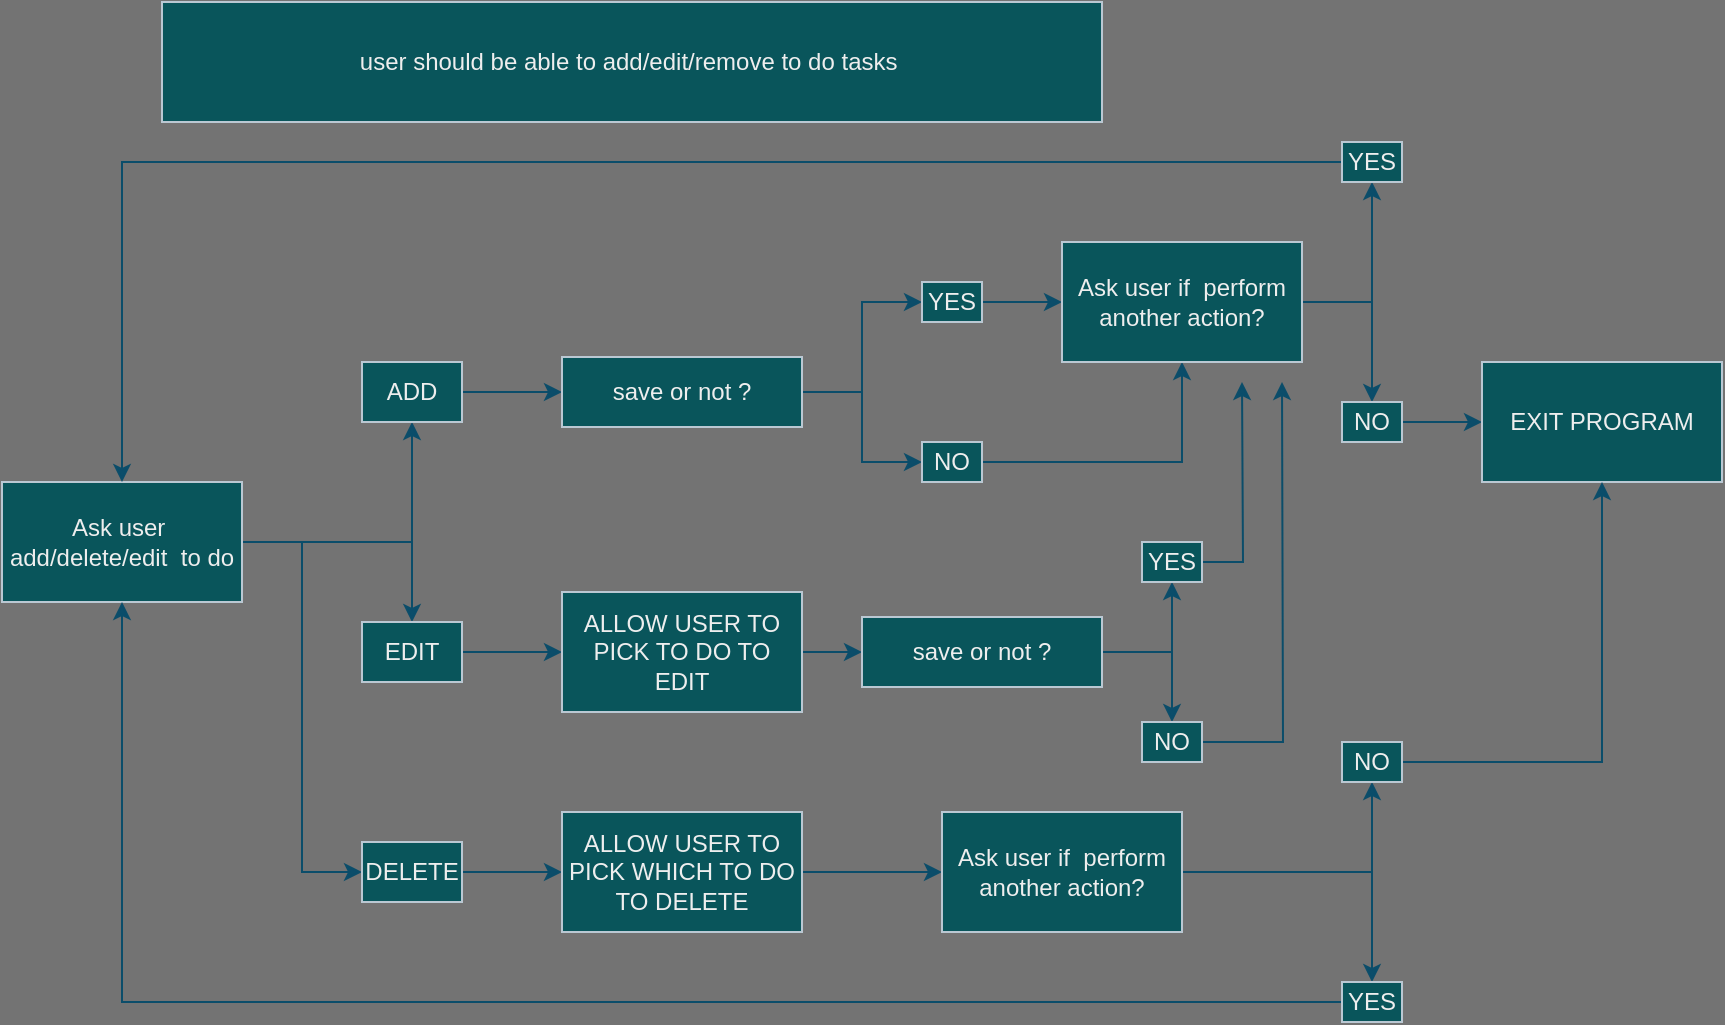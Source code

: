 <mxfile version="21.6.5" type="device">
  <diagram id="C5RBs43oDa-KdzZeNtuy" name="Page-1">
    <mxGraphModel dx="1781" dy="2914" grid="1" gridSize="10" guides="1" tooltips="1" connect="1" arrows="1" fold="1" page="1" pageScale="1" pageWidth="827" pageHeight="1169" background="#737373" math="0" shadow="0">
      <root>
        <mxCell id="WIyWlLk6GJQsqaUBKTNV-0" />
        <mxCell id="WIyWlLk6GJQsqaUBKTNV-1" parent="WIyWlLk6GJQsqaUBKTNV-0" />
        <mxCell id="fY6OHjRgQirvAC0cr960-19" value="user should be able to add/edit/remove to do tasks&amp;nbsp;" style="rounded=0;whiteSpace=wrap;html=1;labelBackgroundColor=none;fillColor=#09555B;strokeColor=#BAC8D3;fontColor=#EEEEEE;" vertex="1" parent="WIyWlLk6GJQsqaUBKTNV-1">
          <mxGeometry x="-660" y="-1710" width="470" height="60" as="geometry" />
        </mxCell>
        <mxCell id="fY6OHjRgQirvAC0cr960-30" style="edgeStyle=orthogonalEdgeStyle;rounded=0;orthogonalLoop=1;jettySize=auto;html=1;labelBackgroundColor=none;strokeColor=#0B4D6A;fontColor=default;" edge="1" parent="WIyWlLk6GJQsqaUBKTNV-1" source="fY6OHjRgQirvAC0cr960-28" target="fY6OHjRgQirvAC0cr960-29">
          <mxGeometry relative="1" as="geometry" />
        </mxCell>
        <mxCell id="fY6OHjRgQirvAC0cr960-51" style="edgeStyle=orthogonalEdgeStyle;rounded=0;orthogonalLoop=1;jettySize=auto;html=1;entryX=0.5;entryY=0;entryDx=0;entryDy=0;labelBackgroundColor=none;strokeColor=#0B4D6A;fontColor=default;" edge="1" parent="WIyWlLk6GJQsqaUBKTNV-1" source="fY6OHjRgQirvAC0cr960-28" target="fY6OHjRgQirvAC0cr960-50">
          <mxGeometry relative="1" as="geometry" />
        </mxCell>
        <mxCell id="fY6OHjRgQirvAC0cr960-63" style="edgeStyle=orthogonalEdgeStyle;rounded=0;orthogonalLoop=1;jettySize=auto;html=1;entryX=0;entryY=0.5;entryDx=0;entryDy=0;labelBackgroundColor=none;strokeColor=#0B4D6A;fontColor=default;" edge="1" parent="WIyWlLk6GJQsqaUBKTNV-1" source="fY6OHjRgQirvAC0cr960-28" target="fY6OHjRgQirvAC0cr960-62">
          <mxGeometry relative="1" as="geometry" />
        </mxCell>
        <mxCell id="fY6OHjRgQirvAC0cr960-28" value="Ask user&amp;nbsp; add/delete/edit&amp;nbsp; to do" style="rounded=0;whiteSpace=wrap;html=1;labelBackgroundColor=none;fillColor=#09555B;strokeColor=#BAC8D3;fontColor=#EEEEEE;" vertex="1" parent="WIyWlLk6GJQsqaUBKTNV-1">
          <mxGeometry x="-740" y="-1470" width="120" height="60" as="geometry" />
        </mxCell>
        <mxCell id="fY6OHjRgQirvAC0cr960-32" value="" style="edgeStyle=orthogonalEdgeStyle;rounded=0;orthogonalLoop=1;jettySize=auto;html=1;labelBackgroundColor=none;strokeColor=#0B4D6A;fontColor=default;" edge="1" parent="WIyWlLk6GJQsqaUBKTNV-1" source="fY6OHjRgQirvAC0cr960-29" target="fY6OHjRgQirvAC0cr960-31">
          <mxGeometry relative="1" as="geometry" />
        </mxCell>
        <mxCell id="fY6OHjRgQirvAC0cr960-29" value="ADD" style="rounded=0;whiteSpace=wrap;html=1;labelBackgroundColor=none;fillColor=#09555B;strokeColor=#BAC8D3;fontColor=#EEEEEE;" vertex="1" parent="WIyWlLk6GJQsqaUBKTNV-1">
          <mxGeometry x="-560" y="-1530" width="50" height="30" as="geometry" />
        </mxCell>
        <mxCell id="fY6OHjRgQirvAC0cr960-36" style="edgeStyle=orthogonalEdgeStyle;rounded=0;orthogonalLoop=1;jettySize=auto;html=1;entryX=0;entryY=0.5;entryDx=0;entryDy=0;labelBackgroundColor=none;strokeColor=#0B4D6A;fontColor=default;" edge="1" parent="WIyWlLk6GJQsqaUBKTNV-1" source="fY6OHjRgQirvAC0cr960-31" target="fY6OHjRgQirvAC0cr960-33">
          <mxGeometry relative="1" as="geometry" />
        </mxCell>
        <mxCell id="fY6OHjRgQirvAC0cr960-38" style="edgeStyle=orthogonalEdgeStyle;rounded=0;orthogonalLoop=1;jettySize=auto;html=1;entryX=0;entryY=0.5;entryDx=0;entryDy=0;labelBackgroundColor=none;strokeColor=#0B4D6A;fontColor=default;" edge="1" parent="WIyWlLk6GJQsqaUBKTNV-1" source="fY6OHjRgQirvAC0cr960-31" target="fY6OHjRgQirvAC0cr960-37">
          <mxGeometry relative="1" as="geometry" />
        </mxCell>
        <mxCell id="fY6OHjRgQirvAC0cr960-31" value="save or not ?" style="whiteSpace=wrap;html=1;rounded=0;labelBackgroundColor=none;fillColor=#09555B;strokeColor=#BAC8D3;fontColor=#EEEEEE;" vertex="1" parent="WIyWlLk6GJQsqaUBKTNV-1">
          <mxGeometry x="-460" y="-1532.5" width="120" height="35" as="geometry" />
        </mxCell>
        <mxCell id="fY6OHjRgQirvAC0cr960-40" style="edgeStyle=orthogonalEdgeStyle;rounded=0;orthogonalLoop=1;jettySize=auto;html=1;labelBackgroundColor=none;strokeColor=#0B4D6A;fontColor=default;" edge="1" parent="WIyWlLk6GJQsqaUBKTNV-1" source="fY6OHjRgQirvAC0cr960-33" target="fY6OHjRgQirvAC0cr960-39">
          <mxGeometry relative="1" as="geometry" />
        </mxCell>
        <mxCell id="fY6OHjRgQirvAC0cr960-33" value="YES" style="rounded=0;whiteSpace=wrap;html=1;labelBackgroundColor=none;fillColor=#09555B;strokeColor=#BAC8D3;fontColor=#EEEEEE;" vertex="1" parent="WIyWlLk6GJQsqaUBKTNV-1">
          <mxGeometry x="-280" y="-1570" width="30" height="20" as="geometry" />
        </mxCell>
        <mxCell id="fY6OHjRgQirvAC0cr960-48" style="edgeStyle=orthogonalEdgeStyle;rounded=0;orthogonalLoop=1;jettySize=auto;html=1;entryX=0.5;entryY=1;entryDx=0;entryDy=0;labelBackgroundColor=none;strokeColor=#0B4D6A;fontColor=default;" edge="1" parent="WIyWlLk6GJQsqaUBKTNV-1" source="fY6OHjRgQirvAC0cr960-37" target="fY6OHjRgQirvAC0cr960-39">
          <mxGeometry relative="1" as="geometry" />
        </mxCell>
        <mxCell id="fY6OHjRgQirvAC0cr960-37" value="NO" style="rounded=0;whiteSpace=wrap;html=1;labelBackgroundColor=none;fillColor=#09555B;strokeColor=#BAC8D3;fontColor=#EEEEEE;" vertex="1" parent="WIyWlLk6GJQsqaUBKTNV-1">
          <mxGeometry x="-280" y="-1490" width="30" height="20" as="geometry" />
        </mxCell>
        <mxCell id="fY6OHjRgQirvAC0cr960-42" style="edgeStyle=orthogonalEdgeStyle;rounded=0;orthogonalLoop=1;jettySize=auto;html=1;labelBackgroundColor=none;strokeColor=#0B4D6A;fontColor=default;" edge="1" parent="WIyWlLk6GJQsqaUBKTNV-1" source="fY6OHjRgQirvAC0cr960-39" target="fY6OHjRgQirvAC0cr960-41">
          <mxGeometry relative="1" as="geometry" />
        </mxCell>
        <mxCell id="fY6OHjRgQirvAC0cr960-45" style="edgeStyle=orthogonalEdgeStyle;rounded=0;orthogonalLoop=1;jettySize=auto;html=1;entryX=0.5;entryY=0;entryDx=0;entryDy=0;labelBackgroundColor=none;strokeColor=#0B4D6A;fontColor=default;" edge="1" parent="WIyWlLk6GJQsqaUBKTNV-1" source="fY6OHjRgQirvAC0cr960-39" target="fY6OHjRgQirvAC0cr960-44">
          <mxGeometry relative="1" as="geometry" />
        </mxCell>
        <mxCell id="fY6OHjRgQirvAC0cr960-39" value="Ask user if&amp;nbsp; perform another action?" style="rounded=0;whiteSpace=wrap;html=1;labelBackgroundColor=none;fillColor=#09555B;strokeColor=#BAC8D3;fontColor=#EEEEEE;" vertex="1" parent="WIyWlLk6GJQsqaUBKTNV-1">
          <mxGeometry x="-210" y="-1590" width="120" height="60" as="geometry" />
        </mxCell>
        <mxCell id="fY6OHjRgQirvAC0cr960-43" style="edgeStyle=orthogonalEdgeStyle;rounded=0;orthogonalLoop=1;jettySize=auto;html=1;entryX=0.5;entryY=0;entryDx=0;entryDy=0;labelBackgroundColor=none;strokeColor=#0B4D6A;fontColor=default;" edge="1" parent="WIyWlLk6GJQsqaUBKTNV-1" source="fY6OHjRgQirvAC0cr960-41" target="fY6OHjRgQirvAC0cr960-28">
          <mxGeometry relative="1" as="geometry" />
        </mxCell>
        <mxCell id="fY6OHjRgQirvAC0cr960-41" value="YES" style="rounded=0;whiteSpace=wrap;html=1;labelBackgroundColor=none;fillColor=#09555B;strokeColor=#BAC8D3;fontColor=#EEEEEE;" vertex="1" parent="WIyWlLk6GJQsqaUBKTNV-1">
          <mxGeometry x="-70" y="-1640" width="30" height="20" as="geometry" />
        </mxCell>
        <mxCell id="fY6OHjRgQirvAC0cr960-47" style="edgeStyle=orthogonalEdgeStyle;rounded=0;orthogonalLoop=1;jettySize=auto;html=1;labelBackgroundColor=none;strokeColor=#0B4D6A;fontColor=default;" edge="1" parent="WIyWlLk6GJQsqaUBKTNV-1" source="fY6OHjRgQirvAC0cr960-44" target="fY6OHjRgQirvAC0cr960-46">
          <mxGeometry relative="1" as="geometry" />
        </mxCell>
        <mxCell id="fY6OHjRgQirvAC0cr960-44" value="NO" style="rounded=0;whiteSpace=wrap;html=1;labelBackgroundColor=none;fillColor=#09555B;strokeColor=#BAC8D3;fontColor=#EEEEEE;" vertex="1" parent="WIyWlLk6GJQsqaUBKTNV-1">
          <mxGeometry x="-70" y="-1510" width="30" height="20" as="geometry" />
        </mxCell>
        <mxCell id="fY6OHjRgQirvAC0cr960-46" value="EXIT PROGRAM" style="rounded=0;whiteSpace=wrap;html=1;labelBackgroundColor=none;fillColor=#09555B;strokeColor=#BAC8D3;fontColor=#EEEEEE;" vertex="1" parent="WIyWlLk6GJQsqaUBKTNV-1">
          <mxGeometry y="-1530" width="120" height="60" as="geometry" />
        </mxCell>
        <mxCell id="fY6OHjRgQirvAC0cr960-53" style="edgeStyle=orthogonalEdgeStyle;rounded=0;orthogonalLoop=1;jettySize=auto;html=1;labelBackgroundColor=none;strokeColor=#0B4D6A;fontColor=default;" edge="1" parent="WIyWlLk6GJQsqaUBKTNV-1" source="fY6OHjRgQirvAC0cr960-50" target="fY6OHjRgQirvAC0cr960-52">
          <mxGeometry relative="1" as="geometry" />
        </mxCell>
        <mxCell id="fY6OHjRgQirvAC0cr960-50" value="EDIT" style="rounded=0;whiteSpace=wrap;html=1;labelBackgroundColor=none;fillColor=#09555B;strokeColor=#BAC8D3;fontColor=#EEEEEE;" vertex="1" parent="WIyWlLk6GJQsqaUBKTNV-1">
          <mxGeometry x="-560" y="-1400" width="50" height="30" as="geometry" />
        </mxCell>
        <mxCell id="fY6OHjRgQirvAC0cr960-55" style="edgeStyle=orthogonalEdgeStyle;rounded=0;orthogonalLoop=1;jettySize=auto;html=1;labelBackgroundColor=none;strokeColor=#0B4D6A;fontColor=default;" edge="1" parent="WIyWlLk6GJQsqaUBKTNV-1" source="fY6OHjRgQirvAC0cr960-52" target="fY6OHjRgQirvAC0cr960-54">
          <mxGeometry relative="1" as="geometry" />
        </mxCell>
        <mxCell id="fY6OHjRgQirvAC0cr960-52" value="ALLOW USER TO PICK TO DO TO EDIT" style="rounded=0;whiteSpace=wrap;html=1;labelBackgroundColor=none;fillColor=#09555B;strokeColor=#BAC8D3;fontColor=#EEEEEE;" vertex="1" parent="WIyWlLk6GJQsqaUBKTNV-1">
          <mxGeometry x="-460" y="-1415" width="120" height="60" as="geometry" />
        </mxCell>
        <mxCell id="fY6OHjRgQirvAC0cr960-57" style="edgeStyle=orthogonalEdgeStyle;rounded=0;orthogonalLoop=1;jettySize=auto;html=1;entryX=0.5;entryY=1;entryDx=0;entryDy=0;labelBackgroundColor=none;strokeColor=#0B4D6A;fontColor=default;" edge="1" parent="WIyWlLk6GJQsqaUBKTNV-1" source="fY6OHjRgQirvAC0cr960-54" target="fY6OHjRgQirvAC0cr960-56">
          <mxGeometry relative="1" as="geometry" />
        </mxCell>
        <mxCell id="fY6OHjRgQirvAC0cr960-60" style="edgeStyle=orthogonalEdgeStyle;rounded=0;orthogonalLoop=1;jettySize=auto;html=1;entryX=0.5;entryY=0;entryDx=0;entryDy=0;labelBackgroundColor=none;strokeColor=#0B4D6A;fontColor=default;" edge="1" parent="WIyWlLk6GJQsqaUBKTNV-1" source="fY6OHjRgQirvAC0cr960-54" target="fY6OHjRgQirvAC0cr960-59">
          <mxGeometry relative="1" as="geometry" />
        </mxCell>
        <mxCell id="fY6OHjRgQirvAC0cr960-54" value="save or not ?" style="whiteSpace=wrap;html=1;rounded=0;labelBackgroundColor=none;fillColor=#09555B;strokeColor=#BAC8D3;fontColor=#EEEEEE;" vertex="1" parent="WIyWlLk6GJQsqaUBKTNV-1">
          <mxGeometry x="-310" y="-1402.5" width="120" height="35" as="geometry" />
        </mxCell>
        <mxCell id="fY6OHjRgQirvAC0cr960-58" style="edgeStyle=orthogonalEdgeStyle;rounded=0;orthogonalLoop=1;jettySize=auto;html=1;labelBackgroundColor=none;strokeColor=#0B4D6A;fontColor=default;" edge="1" parent="WIyWlLk6GJQsqaUBKTNV-1" source="fY6OHjRgQirvAC0cr960-56">
          <mxGeometry relative="1" as="geometry">
            <mxPoint x="-120" y="-1520" as="targetPoint" />
          </mxGeometry>
        </mxCell>
        <mxCell id="fY6OHjRgQirvAC0cr960-56" value="YES" style="rounded=0;whiteSpace=wrap;html=1;labelBackgroundColor=none;fillColor=#09555B;strokeColor=#BAC8D3;fontColor=#EEEEEE;" vertex="1" parent="WIyWlLk6GJQsqaUBKTNV-1">
          <mxGeometry x="-170" y="-1440" width="30" height="20" as="geometry" />
        </mxCell>
        <mxCell id="fY6OHjRgQirvAC0cr960-61" style="edgeStyle=orthogonalEdgeStyle;rounded=0;orthogonalLoop=1;jettySize=auto;html=1;labelBackgroundColor=none;strokeColor=#0B4D6A;fontColor=default;" edge="1" parent="WIyWlLk6GJQsqaUBKTNV-1" source="fY6OHjRgQirvAC0cr960-59">
          <mxGeometry relative="1" as="geometry">
            <mxPoint x="-100" y="-1520" as="targetPoint" />
          </mxGeometry>
        </mxCell>
        <mxCell id="fY6OHjRgQirvAC0cr960-59" value="NO" style="rounded=0;whiteSpace=wrap;html=1;labelBackgroundColor=none;fillColor=#09555B;strokeColor=#BAC8D3;fontColor=#EEEEEE;" vertex="1" parent="WIyWlLk6GJQsqaUBKTNV-1">
          <mxGeometry x="-170" y="-1350" width="30" height="20" as="geometry" />
        </mxCell>
        <mxCell id="fY6OHjRgQirvAC0cr960-65" value="" style="edgeStyle=orthogonalEdgeStyle;rounded=0;orthogonalLoop=1;jettySize=auto;html=1;labelBackgroundColor=none;strokeColor=#0B4D6A;fontColor=default;" edge="1" parent="WIyWlLk6GJQsqaUBKTNV-1" source="fY6OHjRgQirvAC0cr960-62" target="fY6OHjRgQirvAC0cr960-64">
          <mxGeometry relative="1" as="geometry" />
        </mxCell>
        <mxCell id="fY6OHjRgQirvAC0cr960-62" value="DELETE" style="rounded=0;whiteSpace=wrap;html=1;labelBackgroundColor=none;fillColor=#09555B;strokeColor=#BAC8D3;fontColor=#EEEEEE;" vertex="1" parent="WIyWlLk6GJQsqaUBKTNV-1">
          <mxGeometry x="-560" y="-1290" width="50" height="30" as="geometry" />
        </mxCell>
        <mxCell id="fY6OHjRgQirvAC0cr960-67" value="" style="edgeStyle=orthogonalEdgeStyle;rounded=0;orthogonalLoop=1;jettySize=auto;html=1;labelBackgroundColor=none;strokeColor=#0B4D6A;fontColor=default;" edge="1" parent="WIyWlLk6GJQsqaUBKTNV-1" source="fY6OHjRgQirvAC0cr960-64" target="fY6OHjRgQirvAC0cr960-66">
          <mxGeometry relative="1" as="geometry" />
        </mxCell>
        <mxCell id="fY6OHjRgQirvAC0cr960-64" value="ALLOW USER TO PICK WHICH TO DO TO DELETE" style="rounded=0;whiteSpace=wrap;html=1;labelBackgroundColor=none;fillColor=#09555B;strokeColor=#BAC8D3;fontColor=#EEEEEE;" vertex="1" parent="WIyWlLk6GJQsqaUBKTNV-1">
          <mxGeometry x="-460" y="-1305" width="120" height="60" as="geometry" />
        </mxCell>
        <mxCell id="fY6OHjRgQirvAC0cr960-69" style="edgeStyle=orthogonalEdgeStyle;rounded=0;orthogonalLoop=1;jettySize=auto;html=1;entryX=0.5;entryY=0;entryDx=0;entryDy=0;labelBackgroundColor=none;strokeColor=#0B4D6A;fontColor=default;" edge="1" parent="WIyWlLk6GJQsqaUBKTNV-1" source="fY6OHjRgQirvAC0cr960-66" target="fY6OHjRgQirvAC0cr960-68">
          <mxGeometry relative="1" as="geometry" />
        </mxCell>
        <mxCell id="fY6OHjRgQirvAC0cr960-73" style="edgeStyle=orthogonalEdgeStyle;rounded=0;orthogonalLoop=1;jettySize=auto;html=1;entryX=0.5;entryY=1;entryDx=0;entryDy=0;labelBackgroundColor=none;strokeColor=#0B4D6A;fontColor=default;" edge="1" parent="WIyWlLk6GJQsqaUBKTNV-1" source="fY6OHjRgQirvAC0cr960-66" target="fY6OHjRgQirvAC0cr960-71">
          <mxGeometry relative="1" as="geometry" />
        </mxCell>
        <mxCell id="fY6OHjRgQirvAC0cr960-66" value="Ask user if&amp;nbsp; perform another action?" style="rounded=0;whiteSpace=wrap;html=1;labelBackgroundColor=none;fillColor=#09555B;strokeColor=#BAC8D3;fontColor=#EEEEEE;" vertex="1" parent="WIyWlLk6GJQsqaUBKTNV-1">
          <mxGeometry x="-270" y="-1305" width="120" height="60" as="geometry" />
        </mxCell>
        <mxCell id="fY6OHjRgQirvAC0cr960-70" style="edgeStyle=orthogonalEdgeStyle;rounded=0;orthogonalLoop=1;jettySize=auto;html=1;entryX=0.5;entryY=1;entryDx=0;entryDy=0;labelBackgroundColor=none;strokeColor=#0B4D6A;fontColor=default;" edge="1" parent="WIyWlLk6GJQsqaUBKTNV-1" source="fY6OHjRgQirvAC0cr960-68" target="fY6OHjRgQirvAC0cr960-28">
          <mxGeometry relative="1" as="geometry" />
        </mxCell>
        <mxCell id="fY6OHjRgQirvAC0cr960-68" value="YES" style="rounded=0;whiteSpace=wrap;html=1;labelBackgroundColor=none;fillColor=#09555B;strokeColor=#BAC8D3;fontColor=#EEEEEE;" vertex="1" parent="WIyWlLk6GJQsqaUBKTNV-1">
          <mxGeometry x="-70" y="-1220" width="30" height="20" as="geometry" />
        </mxCell>
        <mxCell id="fY6OHjRgQirvAC0cr960-74" style="edgeStyle=orthogonalEdgeStyle;rounded=0;orthogonalLoop=1;jettySize=auto;html=1;entryX=0.5;entryY=1;entryDx=0;entryDy=0;labelBackgroundColor=none;strokeColor=#0B4D6A;fontColor=default;" edge="1" parent="WIyWlLk6GJQsqaUBKTNV-1" source="fY6OHjRgQirvAC0cr960-71" target="fY6OHjRgQirvAC0cr960-46">
          <mxGeometry relative="1" as="geometry" />
        </mxCell>
        <mxCell id="fY6OHjRgQirvAC0cr960-71" value="NO" style="rounded=0;whiteSpace=wrap;html=1;labelBackgroundColor=none;fillColor=#09555B;strokeColor=#BAC8D3;fontColor=#EEEEEE;" vertex="1" parent="WIyWlLk6GJQsqaUBKTNV-1">
          <mxGeometry x="-70" y="-1340" width="30" height="20" as="geometry" />
        </mxCell>
      </root>
    </mxGraphModel>
  </diagram>
</mxfile>
